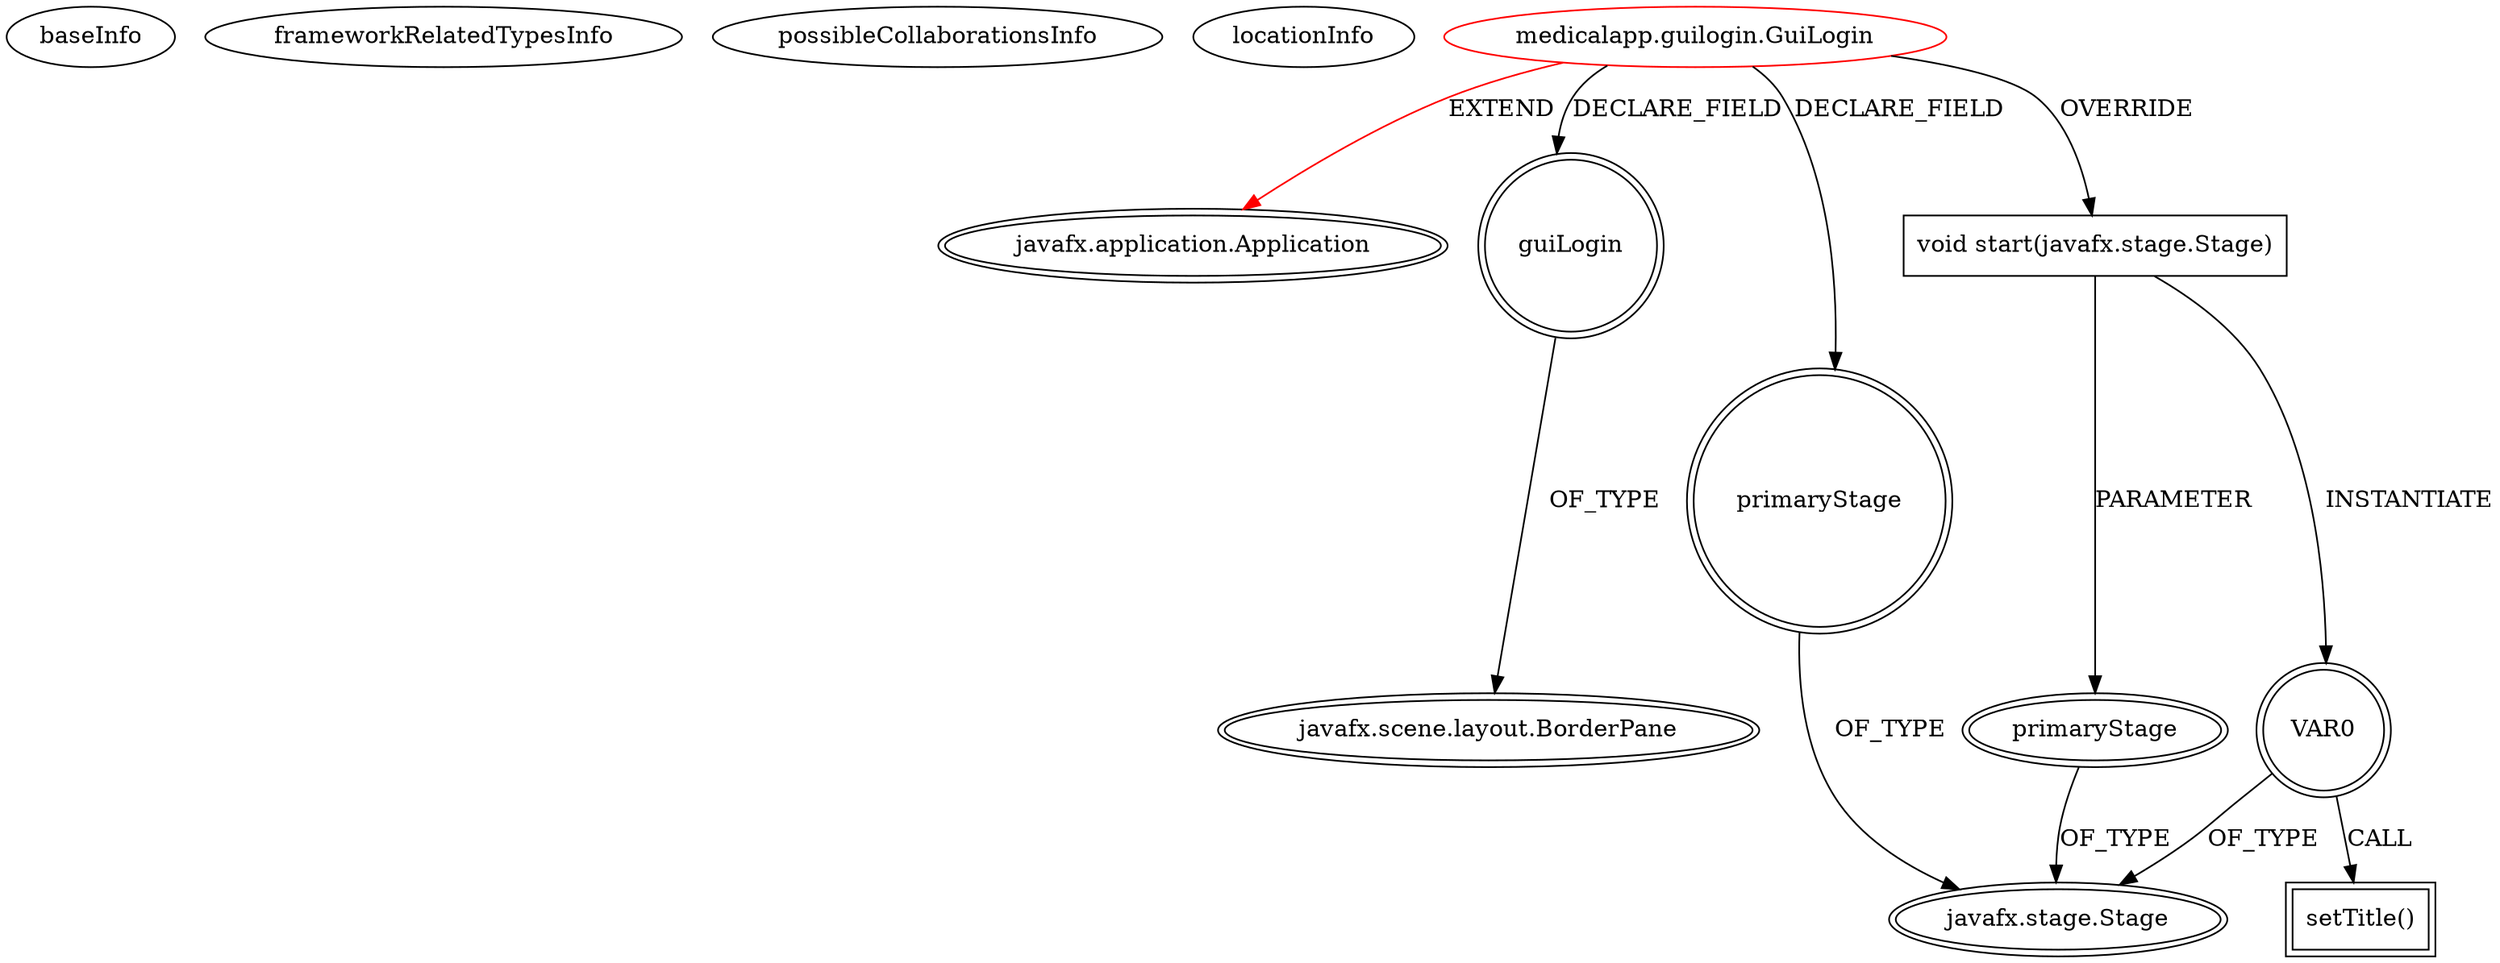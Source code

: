 digraph {
baseInfo[graphId=4036,category="extension_graph",isAnonymous=false,possibleRelation=false]
frameworkRelatedTypesInfo[0="javafx.application.Application"]
possibleCollaborationsInfo[]
locationInfo[projectName="richardfeng2-MedicalApp",filePath="/richardfeng2-MedicalApp/MedicalApp-master/src/medicalapp/guilogin/GuiLogin.java",contextSignature="GuiLogin",graphId="4036"]
0[label="medicalapp.guilogin.GuiLogin",vertexType="ROOT_CLIENT_CLASS_DECLARATION",isFrameworkType=false,color=red]
1[label="javafx.application.Application",vertexType="FRAMEWORK_CLASS_TYPE",isFrameworkType=true,peripheries=2]
2[label="guiLogin",vertexType="FIELD_DECLARATION",isFrameworkType=true,peripheries=2,shape=circle]
3[label="javafx.scene.layout.BorderPane",vertexType="FRAMEWORK_CLASS_TYPE",isFrameworkType=true,peripheries=2]
4[label="primaryStage",vertexType="FIELD_DECLARATION",isFrameworkType=true,peripheries=2,shape=circle]
5[label="javafx.stage.Stage",vertexType="FRAMEWORK_CLASS_TYPE",isFrameworkType=true,peripheries=2]
6[label="void start(javafx.stage.Stage)",vertexType="OVERRIDING_METHOD_DECLARATION",isFrameworkType=false,shape=box]
7[label="primaryStage",vertexType="PARAMETER_DECLARATION",isFrameworkType=true,peripheries=2]
9[label="VAR0",vertexType="VARIABLE_EXPRESION",isFrameworkType=true,peripheries=2,shape=circle]
10[label="setTitle()",vertexType="INSIDE_CALL",isFrameworkType=true,peripheries=2,shape=box]
0->1[label="EXTEND",color=red]
0->2[label="DECLARE_FIELD"]
2->3[label="OF_TYPE"]
0->4[label="DECLARE_FIELD"]
4->5[label="OF_TYPE"]
0->6[label="OVERRIDE"]
7->5[label="OF_TYPE"]
6->7[label="PARAMETER"]
6->9[label="INSTANTIATE"]
9->5[label="OF_TYPE"]
9->10[label="CALL"]
}
